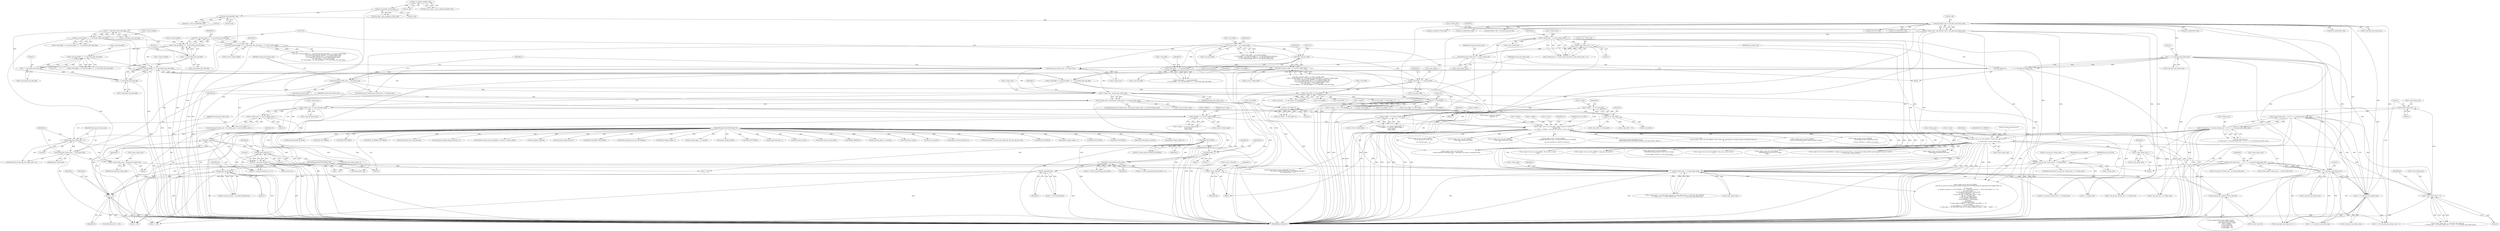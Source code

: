 digraph "0_FFmpeg_29ffeef5e73b8f41ff3a3f2242d356759c66f91f@pointer" {
"1001474" [label="(Call,h->prev_frame_num + 1)"];
"1001459" [label="(Call,h->prev_frame_num >= 0)"];
"1001451" [label="(Call,h->frame_num != h->prev_frame_num)"];
"1001500" [label="(Call,av_log(h->avctx, AV_LOG_DEBUG, \"Frame num gap %d %d\n\",\n                   h->frame_num, h->prev_frame_num))"];
"1000887" [label="(Call,av_log(h->avctx, AV_LOG_INFO, \"Reinit context to %dx%d, \"\n               \"pix_fmt: %s\n\", h->width, h->height, av_get_pix_fmt_name(h->avctx->pix_fmt)))"];
"1000715" [label="(Call,h->width  = 16 * h->mb_width)"];
"1000719" [label="(Call,16 * h->mb_width)"];
"1000699" [label="(Call,h->mb_width * 4)"];
"1000679" [label="(Call,h->mb_width * h->mb_height)"];
"1000649" [label="(Call,h->mb_width  = h->sps.mb_width)"];
"1000610" [label="(Call,h->mb_width  != h->sps.mb_width)"];
"1000398" [label="(Call,h->mb_width  != h->sps.mb_width)"];
"1000541" [label="(Call,16*h->sps.mb_width)"];
"1000658" [label="(Call,h->mb_height = h->sps.mb_height * (2 - h->sps.frame_mbs_only_flag))"];
"1000662" [label="(Call,h->sps.mb_height * (2 - h->sps.frame_mbs_only_flag))"];
"1000623" [label="(Call,h->sps.mb_height * (2 - h->sps.frame_mbs_only_flag))"];
"1000557" [label="(Call,h->sps.mb_height * (2 - h->sps.frame_mbs_only_flag))"];
"1000412" [label="(Call,h->sps.mb_height * (2 - h->sps.frame_mbs_only_flag))"];
"1000418" [label="(Call,2 - h->sps.frame_mbs_only_flag)"];
"1000563" [label="(Call,2 - h->sps.frame_mbs_only_flag)"];
"1000629" [label="(Call,2 - h->sps.frame_mbs_only_flag)"];
"1000668" [label="(Call,2 - h->sps.frame_mbs_only_flag)"];
"1000827" [label="(Call,h->width  != h->avctx->coded_width)"];
"1000540" [label="(Call,16*h->sps.mb_width != h->avctx->coded_width)"];
"1000837" [label="(Call,h->height != h->avctx->coded_height)"];
"1000724" [label="(Call,h->height = 16 * h->mb_height)"];
"1000728" [label="(Call,16 * h->mb_height)"];
"1000554" [label="(Call,16*h->sps.mb_height * (2 - h->sps.frame_mbs_only_flag) != h->avctx->coded_height)"];
"1000555" [label="(Call,16*h->sps.mb_height * (2 - h->sps.frame_mbs_only_flag))"];
"1000899" [label="(Call,av_get_pix_fmt_name(h->avctx->pix_fmt))"];
"1000880" [label="(Call,h->avctx->pix_fmt = ret)"];
"1000872" [label="(Call,ret = get_pixel_format(h, 1))"];
"1000874" [label="(Call,get_pixel_format(h, 1))"];
"1000868" [label="(Call,flush_change(h))"];
"1000851" [label="(Call,h != h0)"];
"1000735" [label="(Call,init_dimensions(h))"];
"1000495" [label="(Call,h264_set_parameter_from_sps(h))"];
"1000186" [label="(Call,field_end(h, 1))"];
"1000183" [label="(Call,FIELD_PICTURE(h))"];
"1000125" [label="(MethodParameterIn,H264Context *h)"];
"1000643" [label="(Call,get_pixel_format(h0, 0))"];
"1000126" [label="(MethodParameterIn,H264Context *h0)"];
"1001469" [label="(Call,h->frame_num != (h->prev_frame_num + 1) % (1 << h->sps.log2_max_frame_num))"];
"1001473" [label="(Call,(h->prev_frame_num + 1) % (1 << h->sps.log2_max_frame_num))"];
"1001479" [label="(Call,1 << h->sps.log2_max_frame_num)"];
"1001556" [label="(Call,1 << h->sps.log2_max_frame_num)"];
"1000997" [label="(Call,get_bits(&h->gb, h->sps.log2_max_frame_num))"];
"1000300" [label="(Call,get_ue_golomb(&h->gb))"];
"1000230" [label="(Call,get_ue_golomb_31(&h->gb))"];
"1000168" [label="(Call,get_ue_golomb_long(&h->gb))"];
"1001208" [label="(Call,1 << h->sps.log2_max_frame_num)"];
"1001349" [label="(Call,h0->cur_pic_ptr->frame_num != h->frame_num)"];
"1001240" [label="(Call,h->frame_num - h->sps.ref_frame_count)"];
"1001226" [label="(Call,h->frame_num - unwrap_prev_frame_num)"];
"1001216" [label="(Call,unwrap_prev_frame_num > h->frame_num)"];
"1001200" [label="(Call,unwrap_prev_frame_num = h->prev_frame_num)"];
"1001186" [label="(Call,h->frame_num != h->prev_frame_num)"];
"1000993" [label="(Call,h->frame_num = get_bits(&h->gb, h->sps.log2_max_frame_num))"];
"1001193" [label="(Call,h->prev_frame_num >= 0)"];
"1001221" [label="(Call,unwrap_prev_frame_num -= max_frame_num)"];
"1001206" [label="(Call,max_frame_num         = 1 << h->sps.log2_max_frame_num)"];
"1001225" [label="(Call,(h->frame_num - unwrap_prev_frame_num) > h->sps.ref_frame_count)"];
"1001257" [label="(Call,h->prev_frame_num = unwrap_prev_frame_num)"];
"1001254" [label="(Call,unwrap_prev_frame_num += max_frame_num)"];
"1001251" [label="(Call,unwrap_prev_frame_num < 0)"];
"1001237" [label="(Call,unwrap_prev_frame_num = (h->frame_num - h->sps.ref_frame_count) - 1)"];
"1001239" [label="(Call,(h->frame_num - h->sps.ref_frame_count) - 1)"];
"1001552" [label="(Call,h->prev_frame_num        %= 1 << h->sps.log2_max_frame_num)"];
"1001548" [label="(Call,h->prev_frame_num++)"];
"1001208" [label="(Call,1 << h->sps.log2_max_frame_num)"];
"1000720" [label="(Literal,16)"];
"1001677" [label="(Call,h->mb_width  * 16)"];
"1000695" [label="(Call,h->b_stride = h->mb_width * 4)"];
"1002195" [label="(Call,get_se_golomb(&h->gb))"];
"1001255" [label="(Identifier,unwrap_prev_frame_num)"];
"1000997" [label="(Call,get_bits(&h->gb, h->sps.log2_max_frame_num))"];
"1000827" [label="(Call,h->width  != h->avctx->coded_width)"];
"1000542" [label="(Literal,16)"];
"1001452" [label="(Call,h->frame_num)"];
"1001349" [label="(Call,h0->cur_pic_ptr->frame_num != h->frame_num)"];
"1000849" [label="(Block,)"];
"1000690" [label="(Call,h->mb_width + 1)"];
"1000621" [label="(Identifier,h)"];
"1000662" [label="(Call,h->sps.mb_height * (2 - h->sps.frame_mbs_only_flag))"];
"1000900" [label="(Call,h->avctx->pix_fmt)"];
"1000850" [label="(ControlStructure,if (h != h0))"];
"1000649" [label="(Call,h->mb_width  = h->sps.mb_width)"];
"1000660" [label="(Identifier,h)"];
"1000554" [label="(Call,16*h->sps.mb_height * (2 - h->sps.frame_mbs_only_flag) != h->avctx->coded_height)"];
"1000558" [label="(Call,h->sps.mb_height)"];
"1000725" [label="(Call,h->height)"];
"1000874" [label="(Call,get_pixel_format(h, 1))"];
"1001763" [label="(Call,h0->cur_pic_ptr->frame_num != h->frame_num)"];
"1000929" [label="(Call,h != h0)"];
"1002036" [label="(Call,FIELD_OR_MBAFF_PICTURE(h))"];
"1002848" [label="(Call,av_log(h->avctx, AV_LOG_ERROR,\n                       \"Deblocking switched inside frame.\n\"))"];
"1002109" [label="(Call,h->sps.log2_max_frame_num + 1)"];
"1001563" [label="(Call,h->cur_pic_ptr->frame_num = h->prev_frame_num)"];
"1001451" [label="(Call,h->frame_num != h->prev_frame_num)"];
"1002483" [label="(Call,ff_h264_direct_dist_scale_factor(h))"];
"1000610" [label="(Call,h->mb_width  != h->sps.mb_width)"];
"1000998" [label="(Call,&h->gb)"];
"1000873" [label="(Identifier,ret)"];
"1001464" [label="(Call,!h0->first_field &&\n               h->frame_num != (h->prev_frame_num + 1) % (1 << h->sps.log2_max_frame_num))"];
"1001217" [label="(Identifier,unwrap_prev_frame_num)"];
"1001222" [label="(Identifier,unwrap_prev_frame_num)"];
"1001385" [label="(Identifier,last_pic_structure)"];
"1000663" [label="(Call,h->sps.mb_height)"];
"1001241" [label="(Call,h->frame_num)"];
"1000624" [label="(Call,h->sps.mb_height)"];
"1001506" [label="(Call,h->frame_num)"];
"1001221" [label="(Call,unwrap_prev_frame_num -= max_frame_num)"];
"1001261" [label="(Identifier,unwrap_prev_frame_num)"];
"1002658" [label="(Call,av_log(h->avctx, AV_LOG_ERROR,\n                   \"deblocking_filter_idc %u out of range\n\", tmp))"];
"1001553" [label="(Call,h->prev_frame_num)"];
"1000871" [label="(Call,(ret = get_pixel_format(h, 1)) < 0)"];
"1000609" [label="(Call,h->mb_width  != h->sps.mb_width\n                     || h->mb_height != h->sps.mb_height * (2 - h->sps.frame_mbs_only_flag))"];
"1000683" [label="(Call,h->mb_height)"];
"1000875" [label="(Identifier,h)"];
"1000851" [label="(Call,h != h0)"];
"1001592" [label="(Call,ff_generate_sliding_window_mmcos(h, 1))"];
"1000831" [label="(Call,h->avctx->coded_width)"];
"1001611" [label="(Call,ff_h264_execute_ref_pic_marking(h, h->mmco, h->mmco_index))"];
"1001210" [label="(Call,h->sps.log2_max_frame_num)"];
"1000408" [label="(Call,h->mb_height != h->sps.mb_height * (2 - h->sps.frame_mbs_only_flag))"];
"1001249" [label="(Literal,1)"];
"1001896" [label="(Call,h->mb_height * h->mb_stride)"];
"1000729" [label="(Literal,16)"];
"1000125" [label="(MethodParameterIn,H264Context *h)"];
"1000301" [label="(Call,&h->gb)"];
"1000179" [label="(Call,h0->current_slice && FIELD_PICTURE(h))"];
"1000659" [label="(Call,h->mb_height)"];
"1000991" [label="(Call,init_dequant_tables(h))"];
"1001240" [label="(Call,h->frame_num - h->sps.ref_frame_count)"];
"1000962" [label="(Call,h264_slice_header_init(h, 0))"];
"1001990" [label="(Call,FIELD_OR_MBAFF_PICTURE(h))"];
"1000298" [label="(Call,pps_id = get_ue_golomb(&h->gb))"];
"1002303" [label="(Call,ff_h264_decode_ref_pic_list_reordering(h))"];
"1000398" [label="(Call,h->mb_width  != h->sps.mb_width)"];
"1000876" [label="(Literal,1)"];
"1000191" [label="(Identifier,h0)"];
"1001467" [label="(Identifier,h0)"];
"1000169" [label="(Call,&h->gb)"];
"1001231" [label="(Call,h->sps.ref_frame_count)"];
"1001238" [label="(Identifier,unwrap_prev_frame_num)"];
"1001190" [label="(Call,h->prev_frame_num)"];
"1000977" [label="(Call,h == h0)"];
"1001252" [label="(Identifier,unwrap_prev_frame_num)"];
"1002469" [label="(Call,implicit_weight_table(h, 1))"];
"1000397" [label="(Call,h->mb_width  != h->sps.mb_width ||\n            h->mb_height != h->sps.mb_height * (2 - h->sps.frame_mbs_only_flag) ||\n            h->avctx->bits_per_raw_sample != h->sps.bit_depth_luma ||\n            h->cur_chroma_format_idc != h->sps.chroma_format_idc)"];
"1000579" [label="(Identifier,h)"];
"1001193" [label="(Call,h->prev_frame_num >= 0)"];
"1000841" [label="(Call,h->avctx->coded_height)"];
"1002072" [label="(Call,h->curr_pic_num = h->frame_num)"];
"1000993" [label="(Call,h->frame_num = get_bits(&h->gb, h->sps.log2_max_frame_num))"];
"1000614" [label="(Call,h->sps.mb_width)"];
"1001480" [label="(Literal,1)"];
"1003435" [label="(MethodReturn,static int)"];
"1001558" [label="(Call,h->sps.log2_max_frame_num)"];
"1000637" [label="(Call,h0->avctx->pix_fmt != get_pixel_format(h0, 0))"];
"1001458" [label="(Call,h->prev_frame_num >= 0 && !h0->first_field &&\n               h->frame_num != (h->prev_frame_num + 1) % (1 << h->sps.log2_max_frame_num))"];
"1001169" [label="(Call,av_log(h->avctx, AV_LOG_ERROR,\n                   \"unset cur_pic_ptr on %d. slice\n\",\n                   h0->current_slice + 1))"];
"1001850" [label="(Call,i<h->mb_height)"];
"1001251" [label="(Call,unwrap_prev_frame_num < 0)"];
"1001463" [label="(Literal,0)"];
"1001501" [label="(Call,h->avctx)"];
"1001548" [label="(Call,h->prev_frame_num++)"];
"1000724" [label="(Call,h->height = 16 * h->mb_height)"];
"1000572" [label="(Identifier,h)"];
"1002001" [label="(Call,av_log(h->avctx, AV_LOG_ERROR, \"first_mb_in_slice overflow\n\"))"];
"1001355" [label="(Call,h->frame_num)"];
"1000878" [label="(Return,return ret;)"];
"1001257" [label="(Call,h->prev_frame_num = unwrap_prev_frame_num)"];
"1002590" [label="(Call,get_chroma_qp(h, 1, h->qscale))"];
"1001479" [label="(Call,1 << h->sps.log2_max_frame_num)"];
"1002832" [label="(Call,av_log(h->avctx, AV_LOG_INFO,\n                       \"Cannot parallelize deblocking type 1, decoding such frames in sequential order\n\"))"];
"1001475" [label="(Call,h->prev_frame_num)"];
"1000914" [label="(Call,av_log(h->avctx, AV_LOG_ERROR,\n                   \"h264_slice_header_init() failed\n\"))"];
"1000653" [label="(Call,h->sps.mb_width)"];
"1000887" [label="(Call,av_log(h->avctx, AV_LOG_INFO, \"Reinit context to %dx%d, \"\n               \"pix_fmt: %s\n\", h->width, h->height, av_get_pix_fmt_name(h->avctx->pix_fmt)))"];
"1001700" [label="(Call,h->short_ref[0]->frame_num = h->prev_frame_num)"];
"1000619" [label="(Call,h->mb_height != h->sps.mb_height * (2 - h->sps.frame_mbs_only_flag))"];
"1001554" [label="(Identifier,h)"];
"1000631" [label="(Call,h->sps.frame_mbs_only_flag)"];
"1001516" [label="(Identifier,h)"];
"1001223" [label="(Identifier,max_frame_num)"];
"1000852" [label="(Identifier,h)"];
"1002122" [label="(Call,get_ue_golomb(&h->gb))"];
"1000127" [label="(Block,)"];
"1000413" [label="(Call,h->sps.mb_height)"];
"1000670" [label="(Call,h->sps.frame_mbs_only_flag)"];
"1000570" [label="(Call,h->avctx->coded_height)"];
"1000184" [label="(Identifier,h)"];
"1001481" [label="(Call,h->sps.log2_max_frame_num)"];
"1001002" [label="(Call,h->sps.log2_max_frame_num)"];
"1001350" [label="(Call,h0->cur_pic_ptr->frame_num)"];
"1001250" [label="(ControlStructure,if (unwrap_prev_frame_num < 0))"];
"1000402" [label="(Call,h->sps.mb_width)"];
"1001478" [label="(Literal,1)"];
"1000719" [label="(Call,16 * h->mb_width)"];
"1000399" [label="(Call,h->mb_width)"];
"1000540" [label="(Call,16*h->sps.mb_width != h->avctx->coded_width)"];
"1000668" [label="(Call,2 - h->sps.frame_mbs_only_flag)"];
"1000881" [label="(Call,h->avctx->pix_fmt)"];
"1001206" [label="(Call,max_frame_num         = 1 << h->sps.log2_max_frame_num)"];
"1001209" [label="(Literal,1)"];
"1001362" [label="(Identifier,last_pic_droppable)"];
"1000539" [label="(Call,16*h->sps.mb_width != h->avctx->coded_width\n                     || 16*h->sps.mb_height * (2 - h->sps.frame_mbs_only_flag) != h->avctx->coded_height\n                     || h->avctx->bits_per_raw_sample != h->sps.bit_depth_luma\n                     || h->cur_chroma_format_idc != h->sps.chroma_format_idc\n                     || av_cmp_q(h->sps.sar, h->avctx->sample_aspect_ratio)\n                     || h->mb_width  != h->sps.mb_width\n                     || h->mb_height != h->sps.mb_height * (2 - h->sps.frame_mbs_only_flag))"];
"1000857" [label="(Identifier,h)"];
"1000493" [label="(Call,ret = h264_set_parameter_from_sps(h))"];
"1000187" [label="(Identifier,h)"];
"1002351" [label="(Call,ff_pred_weight_table(h))"];
"1000736" [label="(Identifier,h)"];
"1000899" [label="(Call,av_get_pix_fmt_name(h->avctx->pix_fmt))"];
"1000230" [label="(Call,get_ue_golomb_31(&h->gb))"];
"1000892" [label="(Literal,\"Reinit context to %dx%d, \"\n               \"pix_fmt: %s\n\")"];
"1001809" [label="(Call,FIELD_PICTURE(h))"];
"1000967" [label="(Call,av_log(h->avctx, AV_LOG_ERROR,\n                   \"h264_slice_header_init() failed\n\"))"];
"1001216" [label="(Call,unwrap_prev_frame_num > h->frame_num)"];
"1000611" [label="(Call,h->mb_width)"];
"1000492" [label="(Call,(ret = h264_set_parameter_from_sps(h)) < 0)"];
"1001500" [label="(Call,av_log(h->avctx, AV_LOG_DEBUG, \"Frame num gap %d %d\n\",\n                   h->frame_num, h->prev_frame_num))"];
"1001194" [label="(Call,h->prev_frame_num)"];
"1000679" [label="(Call,h->mb_width * h->mb_height)"];
"1000945" [label="(Call,get_pixel_format(h, 1))"];
"1001917" [label="(Call,h != h0)"];
"1001185" [label="(Call,h->frame_num != h->prev_frame_num && h->prev_frame_num >= 0)"];
"1000869" [label="(Identifier,h)"];
"1000496" [label="(Identifier,h)"];
"1001540" [label="(Call,h264_frame_start(h))"];
"1000909" [label="(Call,h264_slice_header_init(h, 1))"];
"1000877" [label="(Literal,0)"];
"1001504" [label="(Identifier,AV_LOG_DEBUG)"];
"1002984" [label="(Call,av_log(h->avctx, AV_LOG_WARNING, \"Possibly too many slices (%d >= %d), increase MAX_SLICES and recompile if there are artifacts\n\", h->slice_num, MAX_SLICES))"];
"1002485" [label="(Call,ff_h264_direct_ref_list_init(h))"];
"1000658" [label="(Call,h->mb_height = h->sps.mb_height * (2 - h->sps.frame_mbs_only_flag))"];
"1001227" [label="(Call,h->frame_num)"];
"1000677" [label="(Identifier,h)"];
"1001201" [label="(Identifier,unwrap_prev_frame_num)"];
"1000630" [label="(Literal,2)"];
"1001236" [label="(Block,)"];
"1001256" [label="(Identifier,max_frame_num)"];
"1000550" [label="(Identifier,h)"];
"1002097" [label="(Call,2 * h->frame_num)"];
"1001140" [label="(Call,av_log(h->avctx, AV_LOG_ERROR,\n                   \"Changing field mode (%d -> %d) between slices is not allowed\n\",\n                   last_pic_structure, h->picture_structure))"];
"1000669" [label="(Literal,2)"];
"1001450" [label="(Call,h->frame_num != h->prev_frame_num && h->prev_frame_num >= 0 && !h0->first_field &&\n               h->frame_num != (h->prev_frame_num + 1) % (1 << h->sps.log2_max_frame_num))"];
"1000886" [label="(Identifier,ret)"];
"1000623" [label="(Call,h->sps.mb_height * (2 - h->sps.frame_mbs_only_flag))"];
"1001207" [label="(Identifier,max_frame_num)"];
"1000893" [label="(Call,h->width)"];
"1002446" [label="(Call,FRAME_MBAFF(h))"];
"1002723" [label="(Call,av_log(h->avctx, AV_LOG_ERROR,\n                       \"deblocking filter parameters %d %d out of range\n\",\n                       h->slice_alpha_c0_offset, h->slice_beta_offset))"];
"1001549" [label="(Call,h->prev_frame_num)"];
"1000826" [label="(Call,h->width  != h->avctx->coded_width   ||\n         h->height != h->avctx->coded_height  ||\n         must_reinit ||\n         needs_reinit)"];
"1001474" [label="(Call,h->prev_frame_num + 1)"];
"1000643" [label="(Call,get_pixel_format(h0, 0))"];
"1001459" [label="(Call,h->prev_frame_num >= 0)"];
"1001195" [label="(Identifier,h)"];
"1001964" [label="(Call,h->cur_pic_ptr->frame_num = h->frame_num)"];
"1000188" [label="(Literal,1)"];
"1002578" [label="(Call,get_chroma_qp(h, 0, h->qscale))"];
"1001432" [label="(Call,avpriv_request_sample(h->avctx,\n                                              \"Found reference and non-reference fields in the same frame, which\"))"];
"1001202" [label="(Call,h->prev_frame_num)"];
"1000686" [label="(Call,h->mb_stride = h->mb_width + 1)"];
"1001264" [label="(Identifier,h0)"];
"1000896" [label="(Call,h->height)"];
"1000839" [label="(Identifier,h)"];
"1001473" [label="(Call,(h->prev_frame_num + 1) % (1 << h->sps.log2_max_frame_num))"];
"1000888" [label="(Call,h->avctx)"];
"1000495" [label="(Call,h264_set_parameter_from_sps(h))"];
"1000700" [label="(Call,h->mb_width)"];
"1001822" [label="(Call,h264_frame_start(h))"];
"1000716" [label="(Call,h->width)"];
"1001461" [label="(Identifier,h)"];
"1000730" [label="(Call,h->mb_height)"];
"1000183" [label="(Call,FIELD_PICTURE(h))"];
"1000728" [label="(Call,16 * h->mb_height)"];
"1002502" [label="(Call,get_ue_golomb_31(&h->gb))"];
"1001244" [label="(Call,h->sps.ref_frame_count)"];
"1001233" [label="(Identifier,h)"];
"1001237" [label="(Call,unwrap_prev_frame_num = (h->frame_num - h->sps.ref_frame_count) - 1)"];
"1000734" [label="(Identifier,ret)"];
"1002255" [label="(Call,ff_set_ref_count(h))"];
"1001835" [label="(Call,release_unused_pictures(h, 0))"];
"1002538" [label="(Call,get_se_golomb(&h->gb))"];
"1001258" [label="(Call,h->prev_frame_num)"];
"1001253" [label="(Literal,0)"];
"1000644" [label="(Identifier,h0)"];
"1000166" [label="(Call,first_mb_in_slice = get_ue_golomb_long(&h->gb))"];
"1000412" [label="(Call,h->sps.mb_height * (2 - h->sps.frame_mbs_only_flag))"];
"1000418" [label="(Call,2 - h->sps.frame_mbs_only_flag)"];
"1001239" [label="(Call,(h->frame_num - h->sps.ref_frame_count) - 1)"];
"1001509" [label="(Call,h->prev_frame_num)"];
"1001197" [label="(Literal,0)"];
"1001062" [label="(Call,av_log(h->avctx, AV_LOG_ERROR, \"This stream was generated by a broken encoder, invalid 8x8 inference\n\"))"];
"1002558" [label="(Call,av_log(h->avctx, AV_LOG_ERROR, \"QP %u out of range\n\", tmp))"];
"1002140" [label="(Call,get_bits(&h->gb, h->sps.log2_max_poc_lsb))"];
"1000543" [label="(Call,h->sps.mb_width)"];
"1001556" [label="(Call,1 << h->sps.log2_max_frame_num)"];
"1000733" [label="(Call,ret = init_dimensions(h))"];
"1000541" [label="(Call,16*h->sps.mb_width)"];
"1000300" [label="(Call,get_ue_golomb(&h->gb))"];
"1001225" [label="(Call,(h->frame_num - unwrap_prev_frame_num) > h->sps.ref_frame_count)"];
"1000675" [label="(Call,h->mb_num    = h->mb_width * h->mb_height)"];
"1000185" [label="(Block,)"];
"1001200" [label="(Call,unwrap_prev_frame_num = h->prev_frame_num)"];
"1001198" [label="(Block,)"];
"1000548" [label="(Call,h->avctx->coded_width)"];
"1001073" [label="(Call,get_bits1(&h->gb))"];
"1001009" [label="(Identifier,h)"];
"1002083" [label="(Call,1 << h->sps.log2_max_frame_num)"];
"1000721" [label="(Call,h->mb_width)"];
"1002225" [label="(Call,ff_init_poc(h, h->cur_pic_ptr->field_poc, &h->cur_pic_ptr->poc))"];
"1001215" [label="(ControlStructure,if (unwrap_prev_frame_num > h->frame_num))"];
"1000880" [label="(Call,h->avctx->pix_fmt = ret)"];
"1001552" [label="(Call,h->prev_frame_num        %= 1 << h->sps.log2_max_frame_num)"];
"1001259" [label="(Identifier,h)"];
"1000837" [label="(Call,h->height != h->avctx->coded_height)"];
"1002512" [label="(Call,av_log(h->avctx, AV_LOG_ERROR, \"cabac_init_idc overflow\n\"))"];
"1001470" [label="(Call,h->frame_num)"];
"1001348" [label="(ControlStructure,if (h0->cur_pic_ptr->frame_num != h->frame_num))"];
"1001741" [label="(Call,FIELD_PICTURE(h))"];
"1000555" [label="(Call,16*h->sps.mb_height * (2 - h->sps.frame_mbs_only_flag))"];
"1000553" [label="(Call,16*h->sps.mb_height * (2 - h->sps.frame_mbs_only_flag) != h->avctx->coded_height\n                     || h->avctx->bits_per_raw_sample != h->sps.bit_depth_luma\n                     || h->cur_chroma_format_idc != h->sps.chroma_format_idc\n                     || av_cmp_q(h->sps.sar, h->avctx->sample_aspect_ratio)\n                     || h->mb_width  != h->sps.mb_width\n                     || h->mb_height != h->sps.mb_height * (2 - h->sps.frame_mbs_only_flag))"];
"1002369" [label="(Call,implicit_weight_table(h, -1))"];
"1000420" [label="(Call,h->sps.frame_mbs_only_flag)"];
"1001814" [label="(Call,FIELD_PICTURE(h))"];
"1000872" [label="(Call,ret = get_pixel_format(h, 1))"];
"1001641" [label="(Call,av_image_copy(h->short_ref[0]->f.data,\n                                  h->short_ref[0]->f.linesize,\n                                  (const uint8_t **)prev->f.data,\n                                  prev->f.linesize,\n                                  h->avctx->pix_fmt,\n                                  h->mb_width  * 16,\n                                  h->mb_height * 16))"];
"1001254" [label="(Call,unwrap_prev_frame_num += max_frame_num)"];
"1000699" [label="(Call,h->mb_width * 4)"];
"1000838" [label="(Call,h->height)"];
"1000557" [label="(Call,h->sps.mb_height * (2 - h->sps.frame_mbs_only_flag))"];
"1000868" [label="(Call,flush_change(h))"];
"1000735" [label="(Call,init_dimensions(h))"];
"1000228" [label="(Call,slice_type = get_ue_golomb_31(&h->gb))"];
"1001319" [label="(Call,FIELD_PICTURE(h))"];
"1000231" [label="(Call,&h->gb)"];
"1002107" [label="(Call,1 << (h->sps.log2_max_frame_num + 1))"];
"1002292" [label="(Call,ff_h264_fill_default_ref_list(h))"];
"1001460" [label="(Call,h->prev_frame_num)"];
"1000680" [label="(Call,h->mb_width)"];
"1001978" [label="(Call,h->mb_width * h->mb_height)"];
"1000186" [label="(Call,field_end(h, 1))"];
"1000836" [label="(Call,h->height != h->avctx->coded_height  ||\n         must_reinit ||\n         needs_reinit)"];
"1000889" [label="(Identifier,h)"];
"1000715" [label="(Call,h->width  = 16 * h->mb_width)"];
"1000908" [label="(Identifier,ret)"];
"1001923" [label="(Call,clone_slice(h, h0))"];
"1001455" [label="(Call,h->prev_frame_num)"];
"1000410" [label="(Identifier,h)"];
"1000933" [label="(Call,av_log(h->avctx, AV_LOG_ERROR,\n                   \"Cannot (re-)initialize context during parallel decoding.\n\"))"];
"1002844" [label="(Call,h != h0)"];
"1000563" [label="(Call,2 - h->sps.frame_mbs_only_flag)"];
"1000703" [label="(Literal,4)"];
"1001187" [label="(Call,h->frame_num)"];
"1001557" [label="(Literal,1)"];
"1001682" [label="(Call,h->mb_height * 16)"];
"1000556" [label="(Literal,16)"];
"1000994" [label="(Call,h->frame_num)"];
"1001505" [label="(Literal,\"Frame num gap %d %d\n\")"];
"1001186" [label="(Call,h->frame_num != h->prev_frame_num)"];
"1000650" [label="(Call,h->mb_width)"];
"1001402" [label="(Call,av_log(h->avctx, AV_LOG_ERROR,\n                               \"Invalid field mode combination %d/%d\n\",\n                               last_pic_structure, h->picture_structure))"];
"1002466" [label="(Call,implicit_weight_table(h, 0))"];
"1000853" [label="(Identifier,h0)"];
"1003314" [label="(Call,av_log(h->avctx, AV_LOG_DEBUG,\n               \"slice:%d %s mb:%d %c%s%s pps:%u frame:%d poc:%d/%d ref:%d/%d qp:%d loop:%d:%d:%d weight:%d%s %s\n\",\n               h->slice_num,\n               (h->picture_structure == PICT_FRAME ? \"F\" : h->picture_structure == PICT_TOP_FIELD ? \"T\" : \"B\"),\n               first_mb_in_slice,\n               av_get_picture_type_char(h->slice_type),\n               h->slice_type_fixed ? \" fix\" : \"\",\n               h->nal_unit_type == NAL_IDR_SLICE ? \" IDR\" : \"\",\n               pps_id, h->frame_num,\n               h->cur_pic_ptr->field_poc[0],\n               h->cur_pic_ptr->field_poc[1],\n               h->ref_count[0], h->ref_count[1],\n               h->qscale,\n               h->deblocking_filter,\n               h->slice_alpha_c0_offset / 2 - 26, h->slice_beta_offset / 2 - 26,\n               h->use_weight,\n               h->use_weight == 1 && h->use_weight_chroma ? \"c\" : \"\",\n               h->slice_type == AV_PICTURE_TYPE_B ? (h->direct_spatial_mv_pred ? \"SPAT\" : \"TEMP\") : \"\"))"];
"1000828" [label="(Call,h->width)"];
"1000645" [label="(Literal,0)"];
"1002248" [label="(Call,get_ue_golomb(&h->gb))"];
"1000891" [label="(Identifier,AV_LOG_INFO)"];
"1001224" [label="(ControlStructure,if ((h->frame_num - unwrap_prev_frame_num) > h->sps.ref_frame_count))"];
"1000419" [label="(Literal,2)"];
"1001566" [label="(Identifier,h)"];
"1002449" [label="(Call,ff_h264_fill_mbaff_ref_list(h))"];
"1001226" [label="(Call,h->frame_num - unwrap_prev_frame_num)"];
"1001230" [label="(Identifier,unwrap_prev_frame_num)"];
"1000629" [label="(Call,2 - h->sps.frame_mbs_only_flag)"];
"1001486" [label="(Block,)"];
"1001228" [label="(Identifier,h)"];
"1000168" [label="(Call,get_ue_golomb_long(&h->gb))"];
"1001758" [label="(Call,FIELD_PICTURE(h))"];
"1002411" [label="(Call,ff_h264_decode_ref_pic_marking(h0, &h->gb,\n                                             !(h->avctx->active_thread_type & FF_THREAD_FRAME) ||\n                                             h0->current_slice == 0))"];
"1000726" [label="(Identifier,h)"];
"1000564" [label="(Literal,2)"];
"1001839" [label="(Call,FIELD_PICTURE(h))"];
"1000126" [label="(MethodParameterIn,H264Context *h0)"];
"1001218" [label="(Call,h->frame_num)"];
"1001469" [label="(Call,h->frame_num != (h->prev_frame_num + 1) % (1 << h->sps.log2_max_frame_num))"];
"1000565" [label="(Call,h->sps.frame_mbs_only_flag)"];
"1000847" [label="(Identifier,must_reinit)"];
"1001474" -> "1001473"  [label="AST: "];
"1001474" -> "1001478"  [label="CFG: "];
"1001475" -> "1001474"  [label="AST: "];
"1001478" -> "1001474"  [label="AST: "];
"1001480" -> "1001474"  [label="CFG: "];
"1001474" -> "1003435"  [label="DDG: "];
"1001459" -> "1001474"  [label="DDG: "];
"1001459" -> "1001458"  [label="AST: "];
"1001459" -> "1001463"  [label="CFG: "];
"1001460" -> "1001459"  [label="AST: "];
"1001463" -> "1001459"  [label="AST: "];
"1001467" -> "1001459"  [label="CFG: "];
"1001458" -> "1001459"  [label="CFG: "];
"1001459" -> "1003435"  [label="DDG: "];
"1001459" -> "1001458"  [label="DDG: "];
"1001459" -> "1001458"  [label="DDG: "];
"1001451" -> "1001459"  [label="DDG: "];
"1001459" -> "1001473"  [label="DDG: "];
"1001459" -> "1001500"  [label="DDG: "];
"1001451" -> "1001450"  [label="AST: "];
"1001451" -> "1001455"  [label="CFG: "];
"1001452" -> "1001451"  [label="AST: "];
"1001455" -> "1001451"  [label="AST: "];
"1001461" -> "1001451"  [label="CFG: "];
"1001450" -> "1001451"  [label="CFG: "];
"1001451" -> "1003435"  [label="DDG: "];
"1001451" -> "1003435"  [label="DDG: "];
"1001451" -> "1001450"  [label="DDG: "];
"1001451" -> "1001450"  [label="DDG: "];
"1001500" -> "1001451"  [label="DDG: "];
"1001349" -> "1001451"  [label="DDG: "];
"1001240" -> "1001451"  [label="DDG: "];
"1001226" -> "1001451"  [label="DDG: "];
"1001186" -> "1001451"  [label="DDG: "];
"1001186" -> "1001451"  [label="DDG: "];
"1001257" -> "1001451"  [label="DDG: "];
"1001193" -> "1001451"  [label="DDG: "];
"1001552" -> "1001451"  [label="DDG: "];
"1001451" -> "1001469"  [label="DDG: "];
"1001451" -> "1001500"  [label="DDG: "];
"1001451" -> "1001500"  [label="DDG: "];
"1001451" -> "1001763"  [label="DDG: "];
"1001451" -> "1001964"  [label="DDG: "];
"1001451" -> "1002072"  [label="DDG: "];
"1001451" -> "1002097"  [label="DDG: "];
"1001451" -> "1003314"  [label="DDG: "];
"1001500" -> "1001486"  [label="AST: "];
"1001500" -> "1001509"  [label="CFG: "];
"1001501" -> "1001500"  [label="AST: "];
"1001504" -> "1001500"  [label="AST: "];
"1001505" -> "1001500"  [label="AST: "];
"1001506" -> "1001500"  [label="AST: "];
"1001509" -> "1001500"  [label="AST: "];
"1001516" -> "1001500"  [label="CFG: "];
"1001500" -> "1003435"  [label="DDG: "];
"1001500" -> "1003435"  [label="DDG: "];
"1001500" -> "1003435"  [label="DDG: "];
"1001500" -> "1003435"  [label="DDG: "];
"1001500" -> "1003435"  [label="DDG: "];
"1000887" -> "1001500"  [label="DDG: "];
"1001469" -> "1001500"  [label="DDG: "];
"1001500" -> "1001548"  [label="DDG: "];
"1001500" -> "1002001"  [label="DDG: "];
"1001500" -> "1002512"  [label="DDG: "];
"1001500" -> "1002558"  [label="DDG: "];
"1001500" -> "1002658"  [label="DDG: "];
"1001500" -> "1002723"  [label="DDG: "];
"1001500" -> "1002832"  [label="DDG: "];
"1001500" -> "1002848"  [label="DDG: "];
"1001500" -> "1002984"  [label="DDG: "];
"1001500" -> "1003314"  [label="DDG: "];
"1001500" -> "1003314"  [label="DDG: "];
"1000887" -> "1000849"  [label="AST: "];
"1000887" -> "1000899"  [label="CFG: "];
"1000888" -> "1000887"  [label="AST: "];
"1000891" -> "1000887"  [label="AST: "];
"1000892" -> "1000887"  [label="AST: "];
"1000893" -> "1000887"  [label="AST: "];
"1000896" -> "1000887"  [label="AST: "];
"1000899" -> "1000887"  [label="AST: "];
"1000908" -> "1000887"  [label="CFG: "];
"1000887" -> "1003435"  [label="DDG: "];
"1000887" -> "1003435"  [label="DDG: "];
"1000887" -> "1003435"  [label="DDG: "];
"1000887" -> "1003435"  [label="DDG: "];
"1000887" -> "1003435"  [label="DDG: "];
"1000887" -> "1003435"  [label="DDG: "];
"1000715" -> "1000887"  [label="DDG: "];
"1000827" -> "1000887"  [label="DDG: "];
"1000837" -> "1000887"  [label="DDG: "];
"1000724" -> "1000887"  [label="DDG: "];
"1000899" -> "1000887"  [label="DDG: "];
"1000887" -> "1000914"  [label="DDG: "];
"1000887" -> "1000933"  [label="DDG: "];
"1000887" -> "1000967"  [label="DDG: "];
"1000887" -> "1001062"  [label="DDG: "];
"1000887" -> "1001140"  [label="DDG: "];
"1000887" -> "1001169"  [label="DDG: "];
"1000887" -> "1001402"  [label="DDG: "];
"1000887" -> "1001432"  [label="DDG: "];
"1000887" -> "1002001"  [label="DDG: "];
"1000887" -> "1002512"  [label="DDG: "];
"1000887" -> "1002558"  [label="DDG: "];
"1000887" -> "1002658"  [label="DDG: "];
"1000887" -> "1002723"  [label="DDG: "];
"1000887" -> "1002832"  [label="DDG: "];
"1000887" -> "1002832"  [label="DDG: "];
"1000887" -> "1002848"  [label="DDG: "];
"1000887" -> "1002984"  [label="DDG: "];
"1000887" -> "1003314"  [label="DDG: "];
"1000715" -> "1000127"  [label="AST: "];
"1000715" -> "1000719"  [label="CFG: "];
"1000716" -> "1000715"  [label="AST: "];
"1000719" -> "1000715"  [label="AST: "];
"1000726" -> "1000715"  [label="CFG: "];
"1000715" -> "1003435"  [label="DDG: "];
"1000715" -> "1003435"  [label="DDG: "];
"1000719" -> "1000715"  [label="DDG: "];
"1000719" -> "1000715"  [label="DDG: "];
"1000715" -> "1000827"  [label="DDG: "];
"1000719" -> "1000721"  [label="CFG: "];
"1000720" -> "1000719"  [label="AST: "];
"1000721" -> "1000719"  [label="AST: "];
"1000719" -> "1003435"  [label="DDG: "];
"1000699" -> "1000719"  [label="DDG: "];
"1000719" -> "1001677"  [label="DDG: "];
"1000719" -> "1001978"  [label="DDG: "];
"1000699" -> "1000695"  [label="AST: "];
"1000699" -> "1000703"  [label="CFG: "];
"1000700" -> "1000699"  [label="AST: "];
"1000703" -> "1000699"  [label="AST: "];
"1000695" -> "1000699"  [label="CFG: "];
"1000699" -> "1000695"  [label="DDG: "];
"1000699" -> "1000695"  [label="DDG: "];
"1000679" -> "1000699"  [label="DDG: "];
"1000679" -> "1000675"  [label="AST: "];
"1000679" -> "1000683"  [label="CFG: "];
"1000680" -> "1000679"  [label="AST: "];
"1000683" -> "1000679"  [label="AST: "];
"1000675" -> "1000679"  [label="CFG: "];
"1000679" -> "1000675"  [label="DDG: "];
"1000679" -> "1000675"  [label="DDG: "];
"1000649" -> "1000679"  [label="DDG: "];
"1000658" -> "1000679"  [label="DDG: "];
"1000679" -> "1000686"  [label="DDG: "];
"1000679" -> "1000690"  [label="DDG: "];
"1000679" -> "1000728"  [label="DDG: "];
"1000649" -> "1000127"  [label="AST: "];
"1000649" -> "1000653"  [label="CFG: "];
"1000650" -> "1000649"  [label="AST: "];
"1000653" -> "1000649"  [label="AST: "];
"1000660" -> "1000649"  [label="CFG: "];
"1000649" -> "1003435"  [label="DDG: "];
"1000610" -> "1000649"  [label="DDG: "];
"1000398" -> "1000649"  [label="DDG: "];
"1000541" -> "1000649"  [label="DDG: "];
"1000610" -> "1000609"  [label="AST: "];
"1000610" -> "1000614"  [label="CFG: "];
"1000611" -> "1000610"  [label="AST: "];
"1000614" -> "1000610"  [label="AST: "];
"1000621" -> "1000610"  [label="CFG: "];
"1000609" -> "1000610"  [label="CFG: "];
"1000610" -> "1000609"  [label="DDG: "];
"1000610" -> "1000609"  [label="DDG: "];
"1000398" -> "1000610"  [label="DDG: "];
"1000541" -> "1000610"  [label="DDG: "];
"1000398" -> "1000397"  [label="AST: "];
"1000398" -> "1000402"  [label="CFG: "];
"1000399" -> "1000398"  [label="AST: "];
"1000402" -> "1000398"  [label="AST: "];
"1000410" -> "1000398"  [label="CFG: "];
"1000397" -> "1000398"  [label="CFG: "];
"1000398" -> "1003435"  [label="DDG: "];
"1000398" -> "1003435"  [label="DDG: "];
"1000398" -> "1000397"  [label="DDG: "];
"1000398" -> "1000397"  [label="DDG: "];
"1000398" -> "1000541"  [label="DDG: "];
"1000541" -> "1000540"  [label="AST: "];
"1000541" -> "1000543"  [label="CFG: "];
"1000542" -> "1000541"  [label="AST: "];
"1000543" -> "1000541"  [label="AST: "];
"1000550" -> "1000541"  [label="CFG: "];
"1000541" -> "1000540"  [label="DDG: "];
"1000541" -> "1000540"  [label="DDG: "];
"1000658" -> "1000127"  [label="AST: "];
"1000658" -> "1000662"  [label="CFG: "];
"1000659" -> "1000658"  [label="AST: "];
"1000662" -> "1000658"  [label="AST: "];
"1000677" -> "1000658"  [label="CFG: "];
"1000658" -> "1003435"  [label="DDG: "];
"1000662" -> "1000658"  [label="DDG: "];
"1000662" -> "1000658"  [label="DDG: "];
"1000662" -> "1000668"  [label="CFG: "];
"1000663" -> "1000662"  [label="AST: "];
"1000668" -> "1000662"  [label="AST: "];
"1000662" -> "1003435"  [label="DDG: "];
"1000662" -> "1003435"  [label="DDG: "];
"1000623" -> "1000662"  [label="DDG: "];
"1000557" -> "1000662"  [label="DDG: "];
"1000412" -> "1000662"  [label="DDG: "];
"1000668" -> "1000662"  [label="DDG: "];
"1000668" -> "1000662"  [label="DDG: "];
"1000623" -> "1000619"  [label="AST: "];
"1000623" -> "1000629"  [label="CFG: "];
"1000624" -> "1000623"  [label="AST: "];
"1000629" -> "1000623"  [label="AST: "];
"1000619" -> "1000623"  [label="CFG: "];
"1000623" -> "1000619"  [label="DDG: "];
"1000623" -> "1000619"  [label="DDG: "];
"1000557" -> "1000623"  [label="DDG: "];
"1000629" -> "1000623"  [label="DDG: "];
"1000629" -> "1000623"  [label="DDG: "];
"1000557" -> "1000555"  [label="AST: "];
"1000557" -> "1000563"  [label="CFG: "];
"1000558" -> "1000557"  [label="AST: "];
"1000563" -> "1000557"  [label="AST: "];
"1000555" -> "1000557"  [label="CFG: "];
"1000557" -> "1000555"  [label="DDG: "];
"1000557" -> "1000555"  [label="DDG: "];
"1000412" -> "1000557"  [label="DDG: "];
"1000563" -> "1000557"  [label="DDG: "];
"1000563" -> "1000557"  [label="DDG: "];
"1000412" -> "1000408"  [label="AST: "];
"1000412" -> "1000418"  [label="CFG: "];
"1000413" -> "1000412"  [label="AST: "];
"1000418" -> "1000412"  [label="AST: "];
"1000408" -> "1000412"  [label="CFG: "];
"1000412" -> "1003435"  [label="DDG: "];
"1000412" -> "1003435"  [label="DDG: "];
"1000412" -> "1000408"  [label="DDG: "];
"1000412" -> "1000408"  [label="DDG: "];
"1000418" -> "1000412"  [label="DDG: "];
"1000418" -> "1000412"  [label="DDG: "];
"1000418" -> "1000420"  [label="CFG: "];
"1000419" -> "1000418"  [label="AST: "];
"1000420" -> "1000418"  [label="AST: "];
"1000418" -> "1003435"  [label="DDG: "];
"1000418" -> "1000563"  [label="DDG: "];
"1000418" -> "1000668"  [label="DDG: "];
"1000563" -> "1000565"  [label="CFG: "];
"1000564" -> "1000563"  [label="AST: "];
"1000565" -> "1000563"  [label="AST: "];
"1000563" -> "1000629"  [label="DDG: "];
"1000563" -> "1000668"  [label="DDG: "];
"1000629" -> "1000631"  [label="CFG: "];
"1000630" -> "1000629"  [label="AST: "];
"1000631" -> "1000629"  [label="AST: "];
"1000629" -> "1000668"  [label="DDG: "];
"1000668" -> "1000670"  [label="CFG: "];
"1000669" -> "1000668"  [label="AST: "];
"1000670" -> "1000668"  [label="AST: "];
"1000668" -> "1003435"  [label="DDG: "];
"1000827" -> "1000826"  [label="AST: "];
"1000827" -> "1000831"  [label="CFG: "];
"1000828" -> "1000827"  [label="AST: "];
"1000831" -> "1000827"  [label="AST: "];
"1000839" -> "1000827"  [label="CFG: "];
"1000826" -> "1000827"  [label="CFG: "];
"1000827" -> "1003435"  [label="DDG: "];
"1000827" -> "1003435"  [label="DDG: "];
"1000827" -> "1000826"  [label="DDG: "];
"1000827" -> "1000826"  [label="DDG: "];
"1000540" -> "1000827"  [label="DDG: "];
"1000540" -> "1000539"  [label="AST: "];
"1000540" -> "1000548"  [label="CFG: "];
"1000548" -> "1000540"  [label="AST: "];
"1000556" -> "1000540"  [label="CFG: "];
"1000539" -> "1000540"  [label="CFG: "];
"1000540" -> "1003435"  [label="DDG: "];
"1000540" -> "1003435"  [label="DDG: "];
"1000540" -> "1000539"  [label="DDG: "];
"1000540" -> "1000539"  [label="DDG: "];
"1000837" -> "1000836"  [label="AST: "];
"1000837" -> "1000841"  [label="CFG: "];
"1000838" -> "1000837"  [label="AST: "];
"1000841" -> "1000837"  [label="AST: "];
"1000847" -> "1000837"  [label="CFG: "];
"1000836" -> "1000837"  [label="CFG: "];
"1000837" -> "1003435"  [label="DDG: "];
"1000837" -> "1003435"  [label="DDG: "];
"1000837" -> "1000836"  [label="DDG: "];
"1000837" -> "1000836"  [label="DDG: "];
"1000724" -> "1000837"  [label="DDG: "];
"1000554" -> "1000837"  [label="DDG: "];
"1000724" -> "1000127"  [label="AST: "];
"1000724" -> "1000728"  [label="CFG: "];
"1000725" -> "1000724"  [label="AST: "];
"1000728" -> "1000724"  [label="AST: "];
"1000734" -> "1000724"  [label="CFG: "];
"1000724" -> "1003435"  [label="DDG: "];
"1000724" -> "1003435"  [label="DDG: "];
"1000728" -> "1000724"  [label="DDG: "];
"1000728" -> "1000724"  [label="DDG: "];
"1000728" -> "1000730"  [label="CFG: "];
"1000729" -> "1000728"  [label="AST: "];
"1000730" -> "1000728"  [label="AST: "];
"1000728" -> "1003435"  [label="DDG: "];
"1000728" -> "1001682"  [label="DDG: "];
"1000728" -> "1001850"  [label="DDG: "];
"1000728" -> "1001896"  [label="DDG: "];
"1000728" -> "1001978"  [label="DDG: "];
"1000554" -> "1000553"  [label="AST: "];
"1000554" -> "1000570"  [label="CFG: "];
"1000555" -> "1000554"  [label="AST: "];
"1000570" -> "1000554"  [label="AST: "];
"1000579" -> "1000554"  [label="CFG: "];
"1000553" -> "1000554"  [label="CFG: "];
"1000554" -> "1003435"  [label="DDG: "];
"1000554" -> "1003435"  [label="DDG: "];
"1000554" -> "1000553"  [label="DDG: "];
"1000554" -> "1000553"  [label="DDG: "];
"1000555" -> "1000554"  [label="DDG: "];
"1000555" -> "1000554"  [label="DDG: "];
"1000556" -> "1000555"  [label="AST: "];
"1000572" -> "1000555"  [label="CFG: "];
"1000899" -> "1000900"  [label="CFG: "];
"1000900" -> "1000899"  [label="AST: "];
"1000899" -> "1003435"  [label="DDG: "];
"1000880" -> "1000899"  [label="DDG: "];
"1000899" -> "1001641"  [label="DDG: "];
"1000880" -> "1000849"  [label="AST: "];
"1000880" -> "1000886"  [label="CFG: "];
"1000881" -> "1000880"  [label="AST: "];
"1000886" -> "1000880"  [label="AST: "];
"1000889" -> "1000880"  [label="CFG: "];
"1000872" -> "1000880"  [label="DDG: "];
"1000872" -> "1000871"  [label="AST: "];
"1000872" -> "1000874"  [label="CFG: "];
"1000873" -> "1000872"  [label="AST: "];
"1000874" -> "1000872"  [label="AST: "];
"1000877" -> "1000872"  [label="CFG: "];
"1000872" -> "1003435"  [label="DDG: "];
"1000872" -> "1003435"  [label="DDG: "];
"1000872" -> "1000871"  [label="DDG: "];
"1000874" -> "1000872"  [label="DDG: "];
"1000874" -> "1000872"  [label="DDG: "];
"1000872" -> "1000878"  [label="DDG: "];
"1000874" -> "1000876"  [label="CFG: "];
"1000875" -> "1000874"  [label="AST: "];
"1000876" -> "1000874"  [label="AST: "];
"1000874" -> "1003435"  [label="DDG: "];
"1000874" -> "1000871"  [label="DDG: "];
"1000874" -> "1000871"  [label="DDG: "];
"1000868" -> "1000874"  [label="DDG: "];
"1000125" -> "1000874"  [label="DDG: "];
"1000874" -> "1000909"  [label="DDG: "];
"1000868" -> "1000849"  [label="AST: "];
"1000868" -> "1000869"  [label="CFG: "];
"1000869" -> "1000868"  [label="AST: "];
"1000873" -> "1000868"  [label="CFG: "];
"1000868" -> "1003435"  [label="DDG: "];
"1000851" -> "1000868"  [label="DDG: "];
"1000125" -> "1000868"  [label="DDG: "];
"1000851" -> "1000850"  [label="AST: "];
"1000851" -> "1000853"  [label="CFG: "];
"1000852" -> "1000851"  [label="AST: "];
"1000853" -> "1000851"  [label="AST: "];
"1000857" -> "1000851"  [label="CFG: "];
"1000869" -> "1000851"  [label="CFG: "];
"1000851" -> "1003435"  [label="DDG: "];
"1000851" -> "1003435"  [label="DDG: "];
"1000851" -> "1003435"  [label="DDG: "];
"1000735" -> "1000851"  [label="DDG: "];
"1000125" -> "1000851"  [label="DDG: "];
"1000643" -> "1000851"  [label="DDG: "];
"1000126" -> "1000851"  [label="DDG: "];
"1000851" -> "1000929"  [label="DDG: "];
"1000851" -> "1000977"  [label="DDG: "];
"1000735" -> "1000733"  [label="AST: "];
"1000735" -> "1000736"  [label="CFG: "];
"1000736" -> "1000735"  [label="AST: "];
"1000733" -> "1000735"  [label="CFG: "];
"1000735" -> "1003435"  [label="DDG: "];
"1000735" -> "1000733"  [label="DDG: "];
"1000495" -> "1000735"  [label="DDG: "];
"1000125" -> "1000735"  [label="DDG: "];
"1000735" -> "1000929"  [label="DDG: "];
"1000735" -> "1000977"  [label="DDG: "];
"1000495" -> "1000493"  [label="AST: "];
"1000495" -> "1000496"  [label="CFG: "];
"1000496" -> "1000495"  [label="AST: "];
"1000493" -> "1000495"  [label="CFG: "];
"1000495" -> "1003435"  [label="DDG: "];
"1000495" -> "1000492"  [label="DDG: "];
"1000495" -> "1000493"  [label="DDG: "];
"1000186" -> "1000495"  [label="DDG: "];
"1000183" -> "1000495"  [label="DDG: "];
"1000125" -> "1000495"  [label="DDG: "];
"1000186" -> "1000185"  [label="AST: "];
"1000186" -> "1000188"  [label="CFG: "];
"1000187" -> "1000186"  [label="AST: "];
"1000188" -> "1000186"  [label="AST: "];
"1000191" -> "1000186"  [label="CFG: "];
"1000186" -> "1003435"  [label="DDG: "];
"1000186" -> "1003435"  [label="DDG: "];
"1000183" -> "1000186"  [label="DDG: "];
"1000125" -> "1000186"  [label="DDG: "];
"1000183" -> "1000179"  [label="AST: "];
"1000183" -> "1000184"  [label="CFG: "];
"1000184" -> "1000183"  [label="AST: "];
"1000179" -> "1000183"  [label="CFG: "];
"1000183" -> "1003435"  [label="DDG: "];
"1000183" -> "1000179"  [label="DDG: "];
"1000125" -> "1000183"  [label="DDG: "];
"1000125" -> "1000124"  [label="AST: "];
"1000125" -> "1003435"  [label="DDG: "];
"1000125" -> "1000909"  [label="DDG: "];
"1000125" -> "1000929"  [label="DDG: "];
"1000125" -> "1000945"  [label="DDG: "];
"1000125" -> "1000962"  [label="DDG: "];
"1000125" -> "1000977"  [label="DDG: "];
"1000125" -> "1000991"  [label="DDG: "];
"1000125" -> "1001319"  [label="DDG: "];
"1000125" -> "1001540"  [label="DDG: "];
"1000125" -> "1001592"  [label="DDG: "];
"1000125" -> "1001611"  [label="DDG: "];
"1000125" -> "1001741"  [label="DDG: "];
"1000125" -> "1001758"  [label="DDG: "];
"1000125" -> "1001809"  [label="DDG: "];
"1000125" -> "1001814"  [label="DDG: "];
"1000125" -> "1001822"  [label="DDG: "];
"1000125" -> "1001835"  [label="DDG: "];
"1000125" -> "1001839"  [label="DDG: "];
"1000125" -> "1001917"  [label="DDG: "];
"1000125" -> "1001923"  [label="DDG: "];
"1000125" -> "1001990"  [label="DDG: "];
"1000125" -> "1002036"  [label="DDG: "];
"1000125" -> "1002225"  [label="DDG: "];
"1000125" -> "1002255"  [label="DDG: "];
"1000125" -> "1002292"  [label="DDG: "];
"1000125" -> "1002303"  [label="DDG: "];
"1000125" -> "1002351"  [label="DDG: "];
"1000125" -> "1002369"  [label="DDG: "];
"1000125" -> "1002446"  [label="DDG: "];
"1000125" -> "1002449"  [label="DDG: "];
"1000125" -> "1002466"  [label="DDG: "];
"1000125" -> "1002469"  [label="DDG: "];
"1000125" -> "1002483"  [label="DDG: "];
"1000125" -> "1002485"  [label="DDG: "];
"1000125" -> "1002578"  [label="DDG: "];
"1000125" -> "1002590"  [label="DDG: "];
"1000125" -> "1002844"  [label="DDG: "];
"1000643" -> "1000637"  [label="AST: "];
"1000643" -> "1000645"  [label="CFG: "];
"1000644" -> "1000643"  [label="AST: "];
"1000645" -> "1000643"  [label="AST: "];
"1000637" -> "1000643"  [label="CFG: "];
"1000643" -> "1003435"  [label="DDG: "];
"1000643" -> "1000637"  [label="DDG: "];
"1000643" -> "1000637"  [label="DDG: "];
"1000126" -> "1000643"  [label="DDG: "];
"1000643" -> "1000929"  [label="DDG: "];
"1000643" -> "1000977"  [label="DDG: "];
"1000126" -> "1000124"  [label="AST: "];
"1000126" -> "1003435"  [label="DDG: "];
"1000126" -> "1000929"  [label="DDG: "];
"1000126" -> "1000977"  [label="DDG: "];
"1000126" -> "1001917"  [label="DDG: "];
"1000126" -> "1001923"  [label="DDG: "];
"1000126" -> "1002411"  [label="DDG: "];
"1000126" -> "1002844"  [label="DDG: "];
"1001469" -> "1001464"  [label="AST: "];
"1001469" -> "1001473"  [label="CFG: "];
"1001470" -> "1001469"  [label="AST: "];
"1001473" -> "1001469"  [label="AST: "];
"1001464" -> "1001469"  [label="CFG: "];
"1001469" -> "1003435"  [label="DDG: "];
"1001469" -> "1003435"  [label="DDG: "];
"1001469" -> "1001464"  [label="DDG: "];
"1001469" -> "1001464"  [label="DDG: "];
"1001473" -> "1001469"  [label="DDG: "];
"1001473" -> "1001469"  [label="DDG: "];
"1001469" -> "1001763"  [label="DDG: "];
"1001469" -> "1001964"  [label="DDG: "];
"1001469" -> "1002072"  [label="DDG: "];
"1001469" -> "1002097"  [label="DDG: "];
"1001469" -> "1003314"  [label="DDG: "];
"1001473" -> "1001479"  [label="CFG: "];
"1001479" -> "1001473"  [label="AST: "];
"1001473" -> "1003435"  [label="DDG: "];
"1001473" -> "1003435"  [label="DDG: "];
"1001479" -> "1001473"  [label="DDG: "];
"1001479" -> "1001473"  [label="DDG: "];
"1001479" -> "1001481"  [label="CFG: "];
"1001480" -> "1001479"  [label="AST: "];
"1001481" -> "1001479"  [label="AST: "];
"1001479" -> "1003435"  [label="DDG: "];
"1001556" -> "1001479"  [label="DDG: "];
"1000997" -> "1001479"  [label="DDG: "];
"1001208" -> "1001479"  [label="DDG: "];
"1001479" -> "1001556"  [label="DDG: "];
"1001479" -> "1002083"  [label="DDG: "];
"1001479" -> "1002107"  [label="DDG: "];
"1001479" -> "1002109"  [label="DDG: "];
"1001556" -> "1001552"  [label="AST: "];
"1001556" -> "1001558"  [label="CFG: "];
"1001557" -> "1001556"  [label="AST: "];
"1001558" -> "1001556"  [label="AST: "];
"1001552" -> "1001556"  [label="CFG: "];
"1001556" -> "1003435"  [label="DDG: "];
"1001556" -> "1001552"  [label="DDG: "];
"1001556" -> "1001552"  [label="DDG: "];
"1000997" -> "1001556"  [label="DDG: "];
"1001208" -> "1001556"  [label="DDG: "];
"1001556" -> "1002083"  [label="DDG: "];
"1001556" -> "1002107"  [label="DDG: "];
"1001556" -> "1002109"  [label="DDG: "];
"1000997" -> "1000993"  [label="AST: "];
"1000997" -> "1001002"  [label="CFG: "];
"1000998" -> "1000997"  [label="AST: "];
"1001002" -> "1000997"  [label="AST: "];
"1000993" -> "1000997"  [label="CFG: "];
"1000997" -> "1003435"  [label="DDG: "];
"1000997" -> "1003435"  [label="DDG: "];
"1000997" -> "1000993"  [label="DDG: "];
"1000997" -> "1000993"  [label="DDG: "];
"1000300" -> "1000997"  [label="DDG: "];
"1000997" -> "1001073"  [label="DDG: "];
"1000997" -> "1001208"  [label="DDG: "];
"1000997" -> "1002083"  [label="DDG: "];
"1000997" -> "1002107"  [label="DDG: "];
"1000997" -> "1002109"  [label="DDG: "];
"1000997" -> "1002122"  [label="DDG: "];
"1000997" -> "1002140"  [label="DDG: "];
"1000997" -> "1002195"  [label="DDG: "];
"1000997" -> "1002248"  [label="DDG: "];
"1000997" -> "1002411"  [label="DDG: "];
"1000997" -> "1002502"  [label="DDG: "];
"1000997" -> "1002538"  [label="DDG: "];
"1000300" -> "1000298"  [label="AST: "];
"1000300" -> "1000301"  [label="CFG: "];
"1000301" -> "1000300"  [label="AST: "];
"1000298" -> "1000300"  [label="CFG: "];
"1000300" -> "1003435"  [label="DDG: "];
"1000300" -> "1000298"  [label="DDG: "];
"1000230" -> "1000300"  [label="DDG: "];
"1000230" -> "1000228"  [label="AST: "];
"1000230" -> "1000231"  [label="CFG: "];
"1000231" -> "1000230"  [label="AST: "];
"1000228" -> "1000230"  [label="CFG: "];
"1000230" -> "1003435"  [label="DDG: "];
"1000230" -> "1000228"  [label="DDG: "];
"1000168" -> "1000230"  [label="DDG: "];
"1000168" -> "1000166"  [label="AST: "];
"1000168" -> "1000169"  [label="CFG: "];
"1000169" -> "1000168"  [label="AST: "];
"1000166" -> "1000168"  [label="CFG: "];
"1000168" -> "1000166"  [label="DDG: "];
"1001208" -> "1001206"  [label="AST: "];
"1001208" -> "1001210"  [label="CFG: "];
"1001209" -> "1001208"  [label="AST: "];
"1001210" -> "1001208"  [label="AST: "];
"1001206" -> "1001208"  [label="CFG: "];
"1001208" -> "1003435"  [label="DDG: "];
"1001208" -> "1001206"  [label="DDG: "];
"1001208" -> "1001206"  [label="DDG: "];
"1001208" -> "1002083"  [label="DDG: "];
"1001208" -> "1002107"  [label="DDG: "];
"1001208" -> "1002109"  [label="DDG: "];
"1001349" -> "1001348"  [label="AST: "];
"1001349" -> "1001355"  [label="CFG: "];
"1001350" -> "1001349"  [label="AST: "];
"1001355" -> "1001349"  [label="AST: "];
"1001362" -> "1001349"  [label="CFG: "];
"1001385" -> "1001349"  [label="CFG: "];
"1001349" -> "1003435"  [label="DDG: "];
"1001349" -> "1003435"  [label="DDG: "];
"1001349" -> "1003435"  [label="DDG: "];
"1001240" -> "1001349"  [label="DDG: "];
"1001226" -> "1001349"  [label="DDG: "];
"1001186" -> "1001349"  [label="DDG: "];
"1001349" -> "1001763"  [label="DDG: "];
"1001240" -> "1001239"  [label="AST: "];
"1001240" -> "1001244"  [label="CFG: "];
"1001241" -> "1001240"  [label="AST: "];
"1001244" -> "1001240"  [label="AST: "];
"1001249" -> "1001240"  [label="CFG: "];
"1001240" -> "1003435"  [label="DDG: "];
"1001240" -> "1001239"  [label="DDG: "];
"1001240" -> "1001239"  [label="DDG: "];
"1001226" -> "1001240"  [label="DDG: "];
"1001225" -> "1001240"  [label="DDG: "];
"1001226" -> "1001225"  [label="AST: "];
"1001226" -> "1001230"  [label="CFG: "];
"1001227" -> "1001226"  [label="AST: "];
"1001230" -> "1001226"  [label="AST: "];
"1001233" -> "1001226"  [label="CFG: "];
"1001226" -> "1003435"  [label="DDG: "];
"1001226" -> "1001225"  [label="DDG: "];
"1001226" -> "1001225"  [label="DDG: "];
"1001216" -> "1001226"  [label="DDG: "];
"1001216" -> "1001226"  [label="DDG: "];
"1001221" -> "1001226"  [label="DDG: "];
"1001216" -> "1001215"  [label="AST: "];
"1001216" -> "1001218"  [label="CFG: "];
"1001217" -> "1001216"  [label="AST: "];
"1001218" -> "1001216"  [label="AST: "];
"1001222" -> "1001216"  [label="CFG: "];
"1001228" -> "1001216"  [label="CFG: "];
"1001216" -> "1003435"  [label="DDG: "];
"1001200" -> "1001216"  [label="DDG: "];
"1001186" -> "1001216"  [label="DDG: "];
"1001216" -> "1001221"  [label="DDG: "];
"1001200" -> "1001198"  [label="AST: "];
"1001200" -> "1001202"  [label="CFG: "];
"1001201" -> "1001200"  [label="AST: "];
"1001202" -> "1001200"  [label="AST: "];
"1001207" -> "1001200"  [label="CFG: "];
"1001200" -> "1003435"  [label="DDG: "];
"1001186" -> "1001200"  [label="DDG: "];
"1001193" -> "1001200"  [label="DDG: "];
"1001186" -> "1001185"  [label="AST: "];
"1001186" -> "1001190"  [label="CFG: "];
"1001187" -> "1001186"  [label="AST: "];
"1001190" -> "1001186"  [label="AST: "];
"1001195" -> "1001186"  [label="CFG: "];
"1001185" -> "1001186"  [label="CFG: "];
"1001186" -> "1003435"  [label="DDG: "];
"1001186" -> "1001185"  [label="DDG: "];
"1001186" -> "1001185"  [label="DDG: "];
"1000993" -> "1001186"  [label="DDG: "];
"1001186" -> "1001193"  [label="DDG: "];
"1000993" -> "1000127"  [label="AST: "];
"1000994" -> "1000993"  [label="AST: "];
"1001009" -> "1000993"  [label="CFG: "];
"1000993" -> "1003435"  [label="DDG: "];
"1000993" -> "1003435"  [label="DDG: "];
"1000993" -> "1001964"  [label="DDG: "];
"1000993" -> "1002072"  [label="DDG: "];
"1000993" -> "1002097"  [label="DDG: "];
"1000993" -> "1003314"  [label="DDG: "];
"1001193" -> "1001185"  [label="AST: "];
"1001193" -> "1001197"  [label="CFG: "];
"1001194" -> "1001193"  [label="AST: "];
"1001197" -> "1001193"  [label="AST: "];
"1001185" -> "1001193"  [label="CFG: "];
"1001193" -> "1003435"  [label="DDG: "];
"1001193" -> "1001185"  [label="DDG: "];
"1001193" -> "1001185"  [label="DDG: "];
"1001221" -> "1001215"  [label="AST: "];
"1001221" -> "1001223"  [label="CFG: "];
"1001222" -> "1001221"  [label="AST: "];
"1001223" -> "1001221"  [label="AST: "];
"1001228" -> "1001221"  [label="CFG: "];
"1001221" -> "1003435"  [label="DDG: "];
"1001206" -> "1001221"  [label="DDG: "];
"1001206" -> "1001198"  [label="AST: "];
"1001207" -> "1001206"  [label="AST: "];
"1001217" -> "1001206"  [label="CFG: "];
"1001206" -> "1003435"  [label="DDG: "];
"1001206" -> "1003435"  [label="DDG: "];
"1001206" -> "1001254"  [label="DDG: "];
"1001225" -> "1001224"  [label="AST: "];
"1001225" -> "1001231"  [label="CFG: "];
"1001231" -> "1001225"  [label="AST: "];
"1001238" -> "1001225"  [label="CFG: "];
"1001264" -> "1001225"  [label="CFG: "];
"1001225" -> "1003435"  [label="DDG: "];
"1001225" -> "1003435"  [label="DDG: "];
"1001225" -> "1003435"  [label="DDG: "];
"1001257" -> "1001236"  [label="AST: "];
"1001257" -> "1001261"  [label="CFG: "];
"1001258" -> "1001257"  [label="AST: "];
"1001261" -> "1001257"  [label="AST: "];
"1001264" -> "1001257"  [label="CFG: "];
"1001257" -> "1003435"  [label="DDG: "];
"1001257" -> "1003435"  [label="DDG: "];
"1001254" -> "1001257"  [label="DDG: "];
"1001251" -> "1001257"  [label="DDG: "];
"1001254" -> "1001250"  [label="AST: "];
"1001254" -> "1001256"  [label="CFG: "];
"1001255" -> "1001254"  [label="AST: "];
"1001256" -> "1001254"  [label="AST: "];
"1001259" -> "1001254"  [label="CFG: "];
"1001254" -> "1003435"  [label="DDG: "];
"1001251" -> "1001254"  [label="DDG: "];
"1001251" -> "1001250"  [label="AST: "];
"1001251" -> "1001253"  [label="CFG: "];
"1001252" -> "1001251"  [label="AST: "];
"1001253" -> "1001251"  [label="AST: "];
"1001255" -> "1001251"  [label="CFG: "];
"1001259" -> "1001251"  [label="CFG: "];
"1001251" -> "1003435"  [label="DDG: "];
"1001237" -> "1001251"  [label="DDG: "];
"1001237" -> "1001236"  [label="AST: "];
"1001237" -> "1001239"  [label="CFG: "];
"1001238" -> "1001237"  [label="AST: "];
"1001239" -> "1001237"  [label="AST: "];
"1001252" -> "1001237"  [label="CFG: "];
"1001237" -> "1003435"  [label="DDG: "];
"1001239" -> "1001237"  [label="DDG: "];
"1001239" -> "1001237"  [label="DDG: "];
"1001239" -> "1001249"  [label="CFG: "];
"1001249" -> "1001239"  [label="AST: "];
"1001239" -> "1003435"  [label="DDG: "];
"1001552" -> "1001486"  [label="AST: "];
"1001553" -> "1001552"  [label="AST: "];
"1001566" -> "1001552"  [label="CFG: "];
"1001552" -> "1003435"  [label="DDG: "];
"1001548" -> "1001552"  [label="DDG: "];
"1001552" -> "1001563"  [label="DDG: "];
"1001552" -> "1001700"  [label="DDG: "];
"1001548" -> "1001486"  [label="AST: "];
"1001548" -> "1001549"  [label="CFG: "];
"1001549" -> "1001548"  [label="AST: "];
"1001554" -> "1001548"  [label="CFG: "];
}
